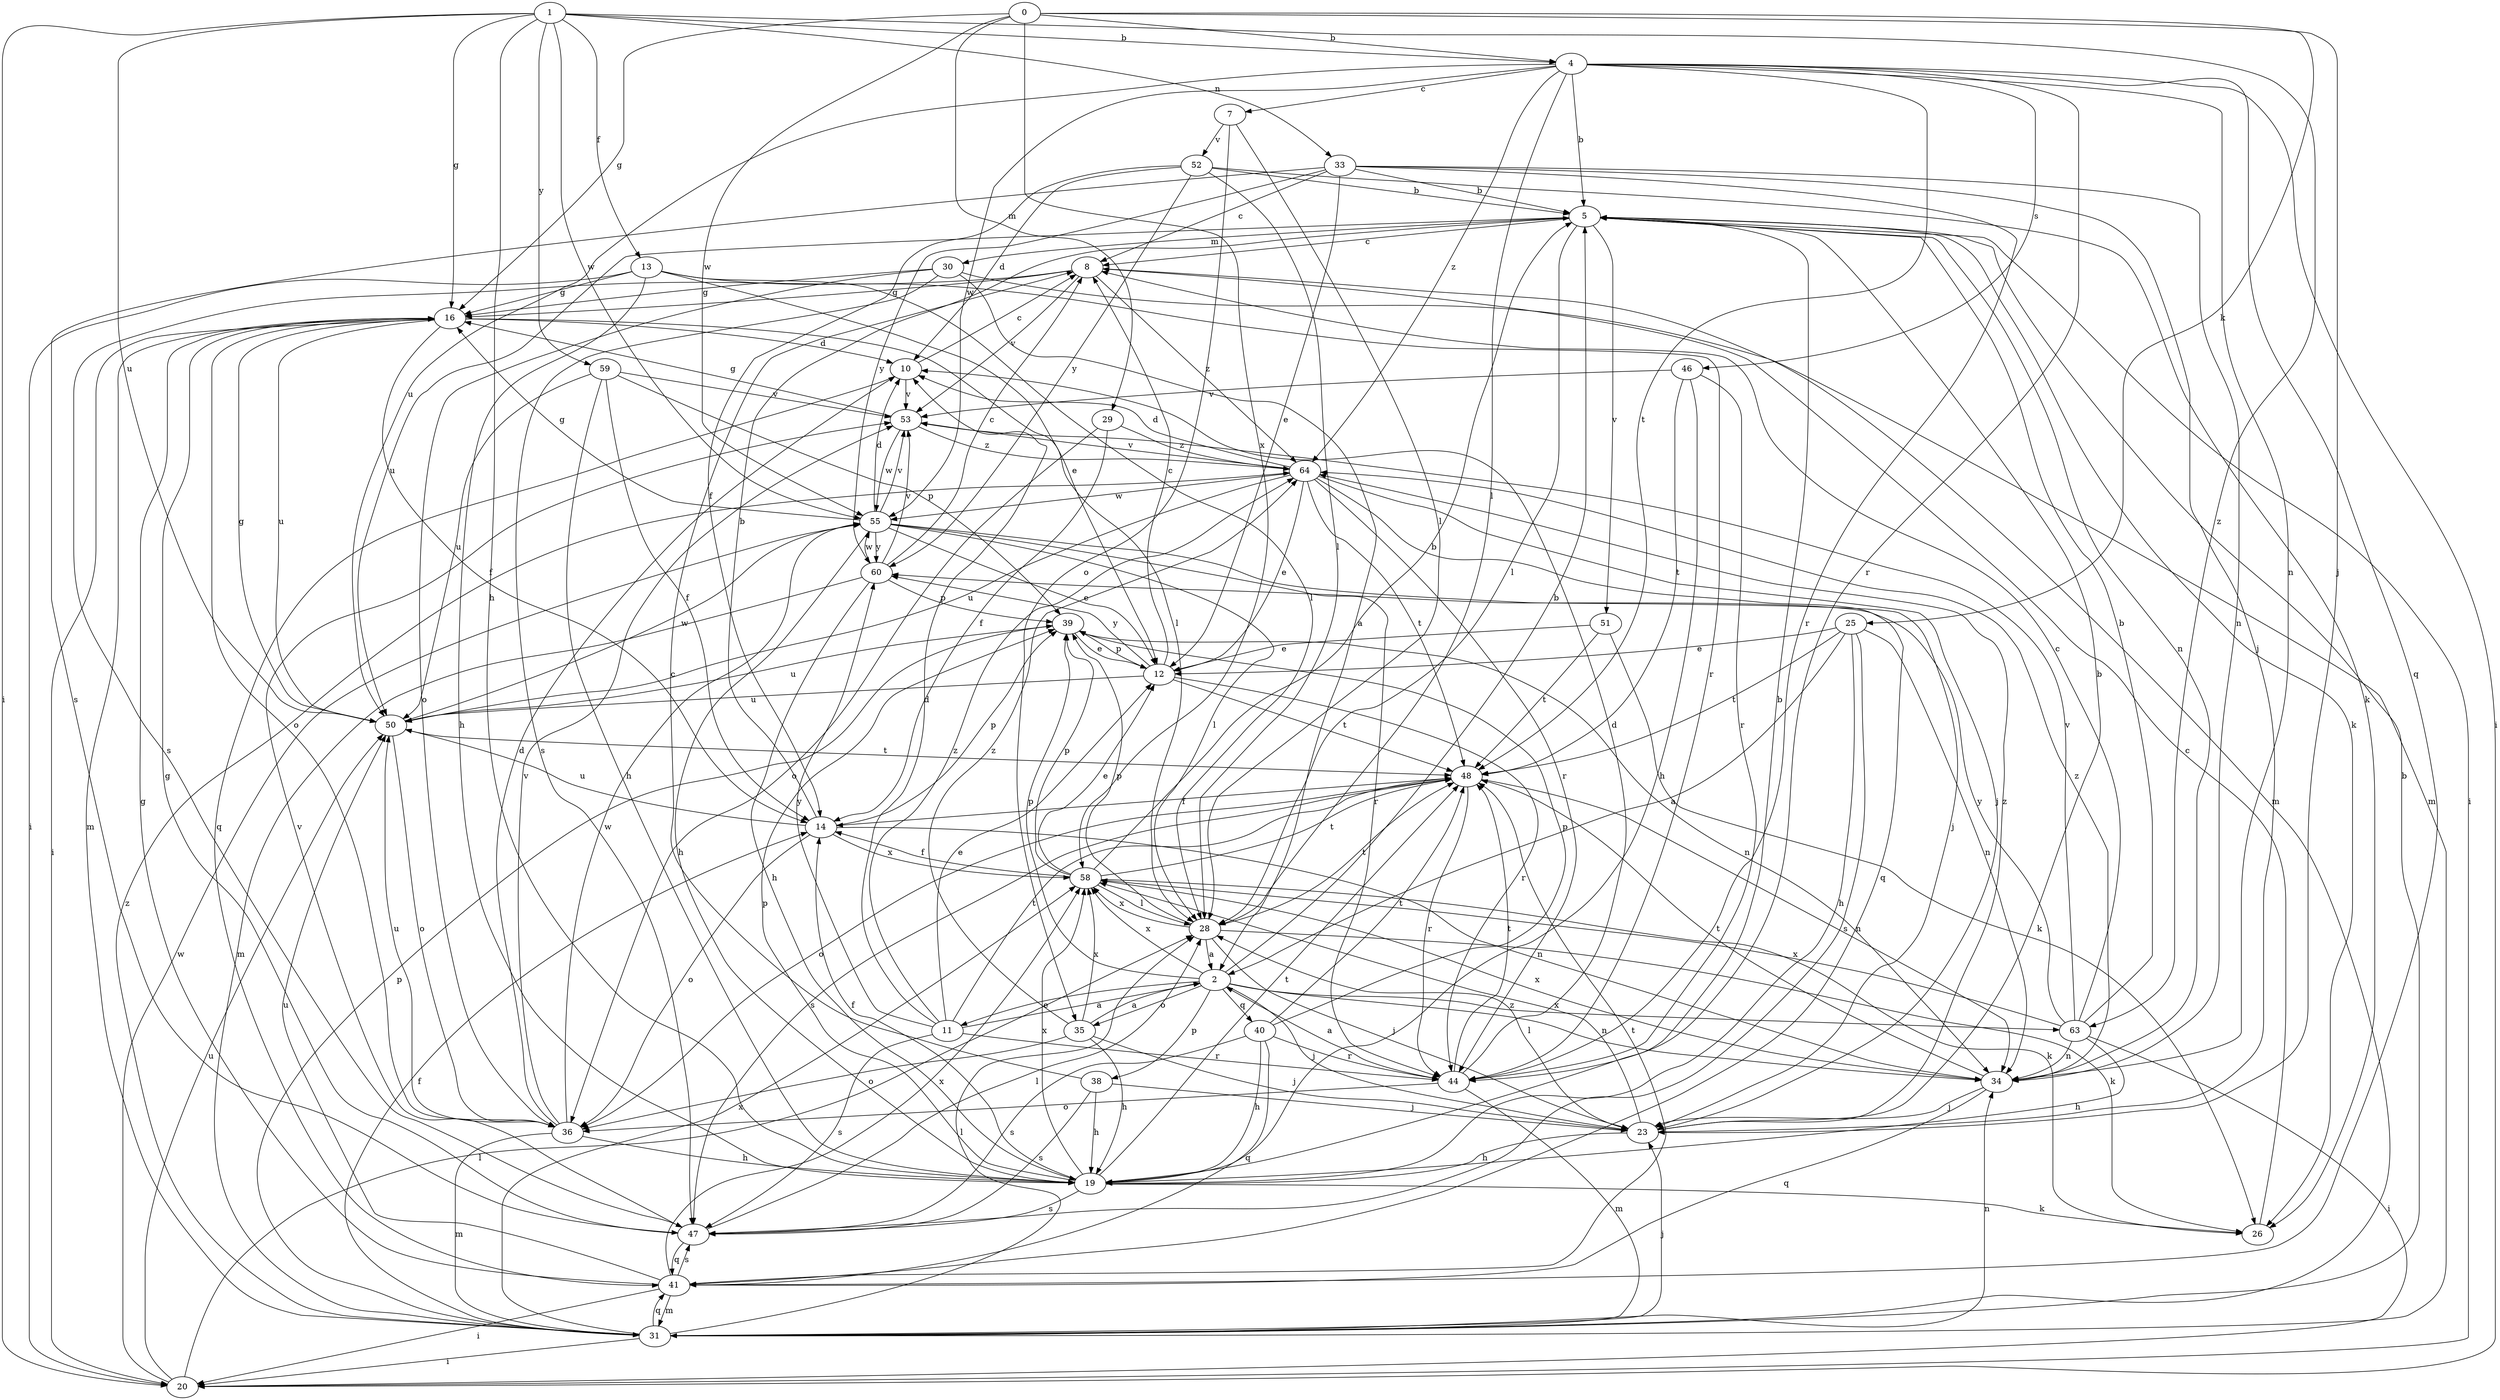 strict digraph  {
0;
1;
2;
4;
5;
7;
8;
10;
11;
12;
13;
14;
16;
19;
20;
23;
25;
26;
28;
29;
30;
31;
33;
34;
35;
36;
38;
39;
40;
41;
44;
46;
47;
48;
50;
51;
52;
53;
55;
58;
59;
60;
63;
64;
0 -> 4  [label=b];
0 -> 16  [label=g];
0 -> 23  [label=j];
0 -> 25  [label=k];
0 -> 29  [label=m];
0 -> 55  [label=w];
0 -> 58  [label=x];
1 -> 4  [label=b];
1 -> 13  [label=f];
1 -> 16  [label=g];
1 -> 19  [label=h];
1 -> 20  [label=i];
1 -> 33  [label=n];
1 -> 50  [label=u];
1 -> 55  [label=w];
1 -> 59  [label=y];
1 -> 63  [label=z];
2 -> 5  [label=b];
2 -> 11  [label=e];
2 -> 23  [label=j];
2 -> 34  [label=n];
2 -> 35  [label=o];
2 -> 38  [label=p];
2 -> 39  [label=p];
2 -> 40  [label=q];
2 -> 58  [label=x];
2 -> 63  [label=z];
4 -> 5  [label=b];
4 -> 7  [label=c];
4 -> 20  [label=i];
4 -> 28  [label=l];
4 -> 34  [label=n];
4 -> 41  [label=q];
4 -> 44  [label=r];
4 -> 46  [label=s];
4 -> 48  [label=t];
4 -> 50  [label=u];
4 -> 55  [label=w];
4 -> 64  [label=z];
5 -> 8  [label=c];
5 -> 20  [label=i];
5 -> 26  [label=k];
5 -> 28  [label=l];
5 -> 30  [label=m];
5 -> 34  [label=n];
5 -> 50  [label=u];
5 -> 51  [label=v];
7 -> 28  [label=l];
7 -> 35  [label=o];
7 -> 52  [label=v];
8 -> 16  [label=g];
8 -> 31  [label=m];
8 -> 47  [label=s];
8 -> 53  [label=v];
8 -> 64  [label=z];
10 -> 8  [label=c];
10 -> 41  [label=q];
10 -> 53  [label=v];
11 -> 2  [label=a];
11 -> 10  [label=d];
11 -> 12  [label=e];
11 -> 44  [label=r];
11 -> 47  [label=s];
11 -> 48  [label=t];
11 -> 60  [label=y];
11 -> 64  [label=z];
12 -> 8  [label=c];
12 -> 39  [label=p];
12 -> 44  [label=r];
12 -> 48  [label=t];
12 -> 50  [label=u];
12 -> 60  [label=y];
13 -> 12  [label=e];
13 -> 16  [label=g];
13 -> 19  [label=h];
13 -> 20  [label=i];
13 -> 28  [label=l];
13 -> 44  [label=r];
14 -> 5  [label=b];
14 -> 34  [label=n];
14 -> 36  [label=o];
14 -> 39  [label=p];
14 -> 50  [label=u];
14 -> 58  [label=x];
16 -> 10  [label=d];
16 -> 14  [label=f];
16 -> 20  [label=i];
16 -> 28  [label=l];
16 -> 31  [label=m];
16 -> 36  [label=o];
16 -> 50  [label=u];
19 -> 5  [label=b];
19 -> 14  [label=f];
19 -> 26  [label=k];
19 -> 39  [label=p];
19 -> 47  [label=s];
19 -> 48  [label=t];
19 -> 58  [label=x];
20 -> 28  [label=l];
20 -> 50  [label=u];
20 -> 55  [label=w];
23 -> 5  [label=b];
23 -> 19  [label=h];
23 -> 28  [label=l];
23 -> 58  [label=x];
23 -> 64  [label=z];
25 -> 2  [label=a];
25 -> 12  [label=e];
25 -> 19  [label=h];
25 -> 34  [label=n];
25 -> 47  [label=s];
25 -> 48  [label=t];
26 -> 8  [label=c];
28 -> 2  [label=a];
28 -> 23  [label=j];
28 -> 26  [label=k];
28 -> 39  [label=p];
28 -> 48  [label=t];
28 -> 58  [label=x];
29 -> 14  [label=f];
29 -> 36  [label=o];
29 -> 64  [label=z];
30 -> 2  [label=a];
30 -> 16  [label=g];
30 -> 31  [label=m];
30 -> 36  [label=o];
30 -> 47  [label=s];
31 -> 5  [label=b];
31 -> 14  [label=f];
31 -> 20  [label=i];
31 -> 23  [label=j];
31 -> 28  [label=l];
31 -> 34  [label=n];
31 -> 39  [label=p];
31 -> 41  [label=q];
31 -> 58  [label=x];
31 -> 64  [label=z];
33 -> 5  [label=b];
33 -> 8  [label=c];
33 -> 12  [label=e];
33 -> 23  [label=j];
33 -> 34  [label=n];
33 -> 44  [label=r];
33 -> 47  [label=s];
33 -> 60  [label=y];
34 -> 23  [label=j];
34 -> 41  [label=q];
34 -> 48  [label=t];
34 -> 58  [label=x];
34 -> 64  [label=z];
35 -> 2  [label=a];
35 -> 19  [label=h];
35 -> 23  [label=j];
35 -> 36  [label=o];
35 -> 58  [label=x];
35 -> 64  [label=z];
36 -> 10  [label=d];
36 -> 19  [label=h];
36 -> 31  [label=m];
36 -> 50  [label=u];
36 -> 53  [label=v];
36 -> 55  [label=w];
38 -> 8  [label=c];
38 -> 19  [label=h];
38 -> 23  [label=j];
38 -> 47  [label=s];
39 -> 12  [label=e];
39 -> 34  [label=n];
39 -> 50  [label=u];
40 -> 19  [label=h];
40 -> 39  [label=p];
40 -> 41  [label=q];
40 -> 44  [label=r];
40 -> 47  [label=s];
40 -> 48  [label=t];
41 -> 16  [label=g];
41 -> 20  [label=i];
41 -> 31  [label=m];
41 -> 47  [label=s];
41 -> 48  [label=t];
41 -> 50  [label=u];
41 -> 58  [label=x];
44 -> 2  [label=a];
44 -> 10  [label=d];
44 -> 31  [label=m];
44 -> 36  [label=o];
44 -> 48  [label=t];
46 -> 19  [label=h];
46 -> 44  [label=r];
46 -> 48  [label=t];
46 -> 53  [label=v];
47 -> 16  [label=g];
47 -> 28  [label=l];
47 -> 41  [label=q];
47 -> 53  [label=v];
48 -> 14  [label=f];
48 -> 34  [label=n];
48 -> 36  [label=o];
48 -> 44  [label=r];
48 -> 47  [label=s];
50 -> 16  [label=g];
50 -> 36  [label=o];
50 -> 48  [label=t];
50 -> 55  [label=w];
51 -> 12  [label=e];
51 -> 26  [label=k];
51 -> 48  [label=t];
52 -> 5  [label=b];
52 -> 10  [label=d];
52 -> 14  [label=f];
52 -> 26  [label=k];
52 -> 28  [label=l];
52 -> 60  [label=y];
53 -> 16  [label=g];
53 -> 55  [label=w];
53 -> 64  [label=z];
55 -> 10  [label=d];
55 -> 12  [label=e];
55 -> 16  [label=g];
55 -> 19  [label=h];
55 -> 23  [label=j];
55 -> 28  [label=l];
55 -> 44  [label=r];
55 -> 53  [label=v];
55 -> 60  [label=y];
58 -> 5  [label=b];
58 -> 12  [label=e];
58 -> 14  [label=f];
58 -> 26  [label=k];
58 -> 28  [label=l];
58 -> 39  [label=p];
58 -> 48  [label=t];
59 -> 14  [label=f];
59 -> 19  [label=h];
59 -> 39  [label=p];
59 -> 50  [label=u];
59 -> 53  [label=v];
60 -> 8  [label=c];
60 -> 19  [label=h];
60 -> 31  [label=m];
60 -> 39  [label=p];
60 -> 53  [label=v];
60 -> 55  [label=w];
63 -> 5  [label=b];
63 -> 8  [label=c];
63 -> 19  [label=h];
63 -> 20  [label=i];
63 -> 34  [label=n];
63 -> 53  [label=v];
63 -> 58  [label=x];
63 -> 60  [label=y];
64 -> 10  [label=d];
64 -> 12  [label=e];
64 -> 23  [label=j];
64 -> 41  [label=q];
64 -> 44  [label=r];
64 -> 48  [label=t];
64 -> 50  [label=u];
64 -> 53  [label=v];
64 -> 55  [label=w];
}
